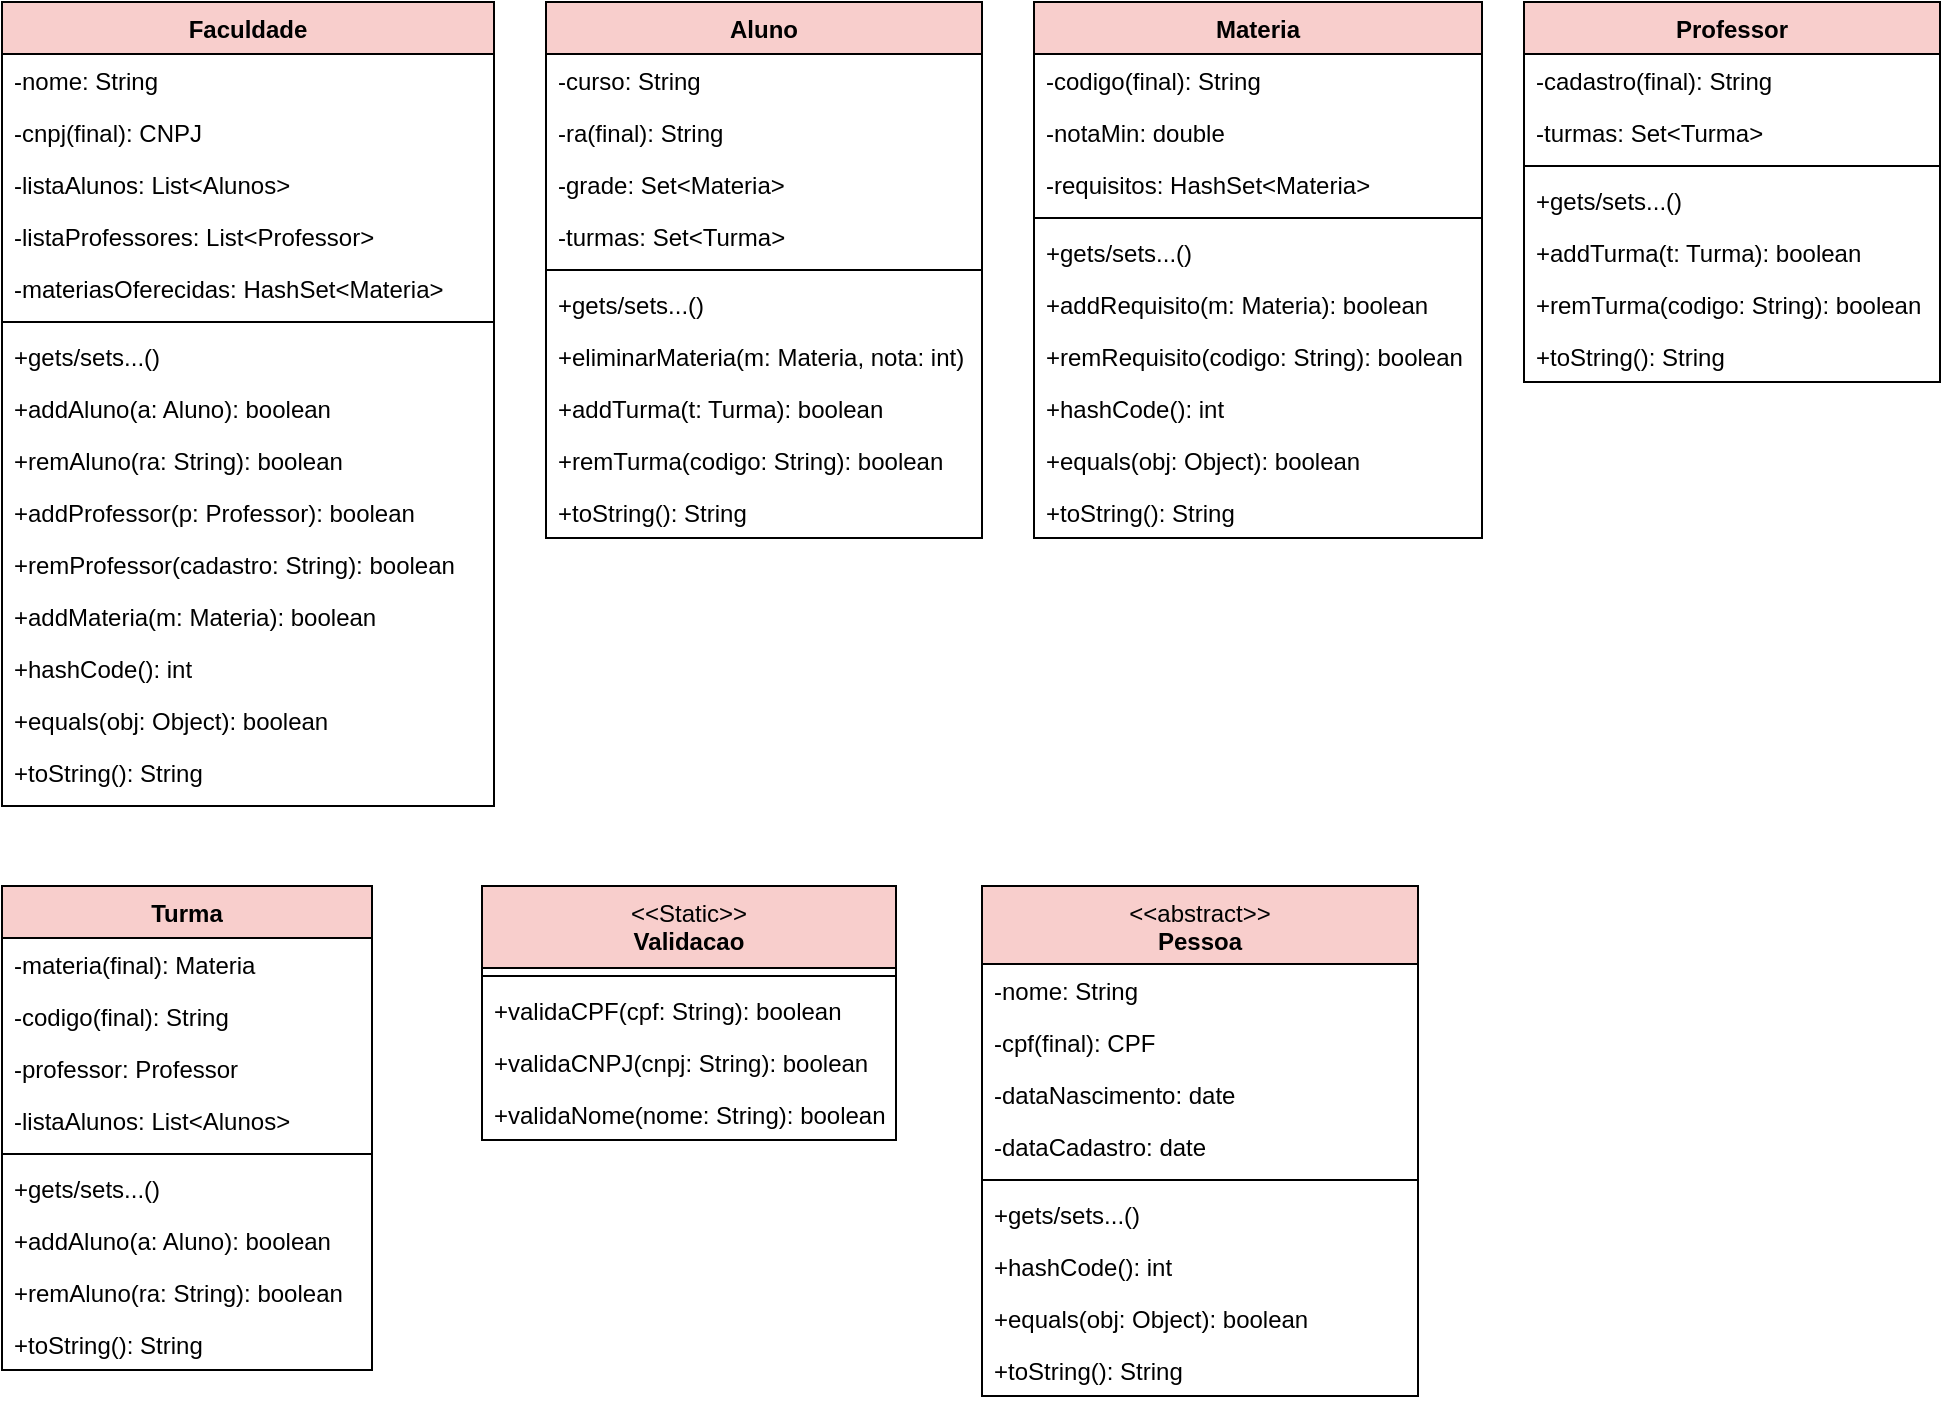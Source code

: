 <mxfile version="21.5.0" type="google">
  <diagram id="C5RBs43oDa-KdzZeNtuy" name="Page-1">
    <mxGraphModel grid="0" page="1" gridSize="10" guides="1" tooltips="1" connect="1" arrows="1" fold="1" pageScale="1" pageWidth="1169" pageHeight="1654" background="#ffffff" math="0" shadow="0">
      <root>
        <mxCell id="WIyWlLk6GJQsqaUBKTNV-0" />
        <mxCell id="WIyWlLk6GJQsqaUBKTNV-1" parent="WIyWlLk6GJQsqaUBKTNV-0" />
        <mxCell id="zkfFHV4jXpPFQw0GAbJ--0" value="Faculdade" style="swimlane;fontStyle=1;align=center;verticalAlign=top;childLayout=stackLayout;horizontal=1;startSize=26;horizontalStack=0;resizeParent=1;resizeLast=0;collapsible=1;marginBottom=0;rounded=0;shadow=0;strokeWidth=1;fillColor=#f8cecc;strokeColor=#000000;" vertex="1" parent="WIyWlLk6GJQsqaUBKTNV-1">
          <mxGeometry x="49" y="79" width="246" height="402" as="geometry">
            <mxRectangle x="220" y="120" width="160" height="26" as="alternateBounds" />
          </mxGeometry>
        </mxCell>
        <mxCell id="zkfFHV4jXpPFQw0GAbJ--1" value="-nome: String" style="text;align=left;verticalAlign=top;spacingLeft=4;spacingRight=4;overflow=hidden;rotatable=0;points=[[0,0.5],[1,0.5]];portConstraint=eastwest;" vertex="1" parent="zkfFHV4jXpPFQw0GAbJ--0">
          <mxGeometry y="26" width="246" height="26" as="geometry" />
        </mxCell>
        <mxCell id="zkfFHV4jXpPFQw0GAbJ--2" value="-cnpj(final): CNPJ" style="text;align=left;verticalAlign=top;spacingLeft=4;spacingRight=4;overflow=hidden;rotatable=0;points=[[0,0.5],[1,0.5]];portConstraint=eastwest;rounded=0;shadow=0;html=0;strokeColor=none;" vertex="1" parent="zkfFHV4jXpPFQw0GAbJ--0">
          <mxGeometry y="52" width="246" height="26" as="geometry" />
        </mxCell>
        <mxCell id="2K3gw-N-_aGc9L_W_P5B-11" value="-listaAlunos: List&amp;lt;Alunos&amp;gt;" style="text;strokeColor=none;fillColor=none;align=left;verticalAlign=top;spacingLeft=4;spacingRight=4;overflow=hidden;rotatable=0;points=[[0,0.5],[1,0.5]];portConstraint=eastwest;whiteSpace=wrap;html=1;" vertex="1" parent="zkfFHV4jXpPFQw0GAbJ--0">
          <mxGeometry y="78" width="246" height="26" as="geometry" />
        </mxCell>
        <mxCell id="2K3gw-N-_aGc9L_W_P5B-12" value="-listaProfessores: List&amp;lt;Professor&amp;gt;" style="text;strokeColor=none;fillColor=none;align=left;verticalAlign=top;spacingLeft=4;spacingRight=4;overflow=hidden;rotatable=0;points=[[0,0.5],[1,0.5]];portConstraint=eastwest;whiteSpace=wrap;html=1;" vertex="1" parent="zkfFHV4jXpPFQw0GAbJ--0">
          <mxGeometry y="104" width="246" height="26" as="geometry" />
        </mxCell>
        <mxCell id="2K3gw-N-_aGc9L_W_P5B-8" value="-materiasOferecidas: HashSet&amp;lt;Materia&amp;gt;" style="text;strokeColor=none;fillColor=none;align=left;verticalAlign=top;spacingLeft=4;spacingRight=4;overflow=hidden;rotatable=0;points=[[0,0.5],[1,0.5]];portConstraint=eastwest;whiteSpace=wrap;html=1;" vertex="1" parent="zkfFHV4jXpPFQw0GAbJ--0">
          <mxGeometry y="130" width="246" height="26" as="geometry" />
        </mxCell>
        <mxCell id="zkfFHV4jXpPFQw0GAbJ--4" value="" style="line;html=1;strokeWidth=1;align=left;verticalAlign=middle;spacingTop=-1;spacingLeft=3;spacingRight=3;rotatable=0;labelPosition=right;points=[];portConstraint=eastwest;" vertex="1" parent="zkfFHV4jXpPFQw0GAbJ--0">
          <mxGeometry y="156" width="246" height="8" as="geometry" />
        </mxCell>
        <mxCell id="2K3gw-N-_aGc9L_W_P5B-9" value="+gets/sets...()" style="text;strokeColor=none;fillColor=none;align=left;verticalAlign=top;spacingLeft=4;spacingRight=4;overflow=hidden;rotatable=0;points=[[0,0.5],[1,0.5]];portConstraint=eastwest;whiteSpace=wrap;html=1;" vertex="1" parent="zkfFHV4jXpPFQw0GAbJ--0">
          <mxGeometry y="164" width="246" height="26" as="geometry" />
        </mxCell>
        <mxCell id="2K3gw-N-_aGc9L_W_P5B-10" value="+addAluno(a: Aluno): boolean" style="text;strokeColor=none;fillColor=none;align=left;verticalAlign=top;spacingLeft=4;spacingRight=4;overflow=hidden;rotatable=0;points=[[0,0.5],[1,0.5]];portConstraint=eastwest;whiteSpace=wrap;html=1;" vertex="1" parent="zkfFHV4jXpPFQw0GAbJ--0">
          <mxGeometry y="190" width="246" height="26" as="geometry" />
        </mxCell>
        <mxCell id="2K3gw-N-_aGc9L_W_P5B-14" value="+remAluno(ra: String): boolean" style="text;strokeColor=none;fillColor=none;align=left;verticalAlign=top;spacingLeft=4;spacingRight=4;overflow=hidden;rotatable=0;points=[[0,0.5],[1,0.5]];portConstraint=eastwest;whiteSpace=wrap;html=1;" vertex="1" parent="zkfFHV4jXpPFQw0GAbJ--0">
          <mxGeometry y="216" width="246" height="26" as="geometry" />
        </mxCell>
        <mxCell id="2K3gw-N-_aGc9L_W_P5B-15" value="+addProfessor(p: Professor): boolean" style="text;strokeColor=none;fillColor=none;align=left;verticalAlign=top;spacingLeft=4;spacingRight=4;overflow=hidden;rotatable=0;points=[[0,0.5],[1,0.5]];portConstraint=eastwest;whiteSpace=wrap;html=1;" vertex="1" parent="zkfFHV4jXpPFQw0GAbJ--0">
          <mxGeometry y="242" width="246" height="26" as="geometry" />
        </mxCell>
        <mxCell id="2K3gw-N-_aGc9L_W_P5B-16" value="+remProfessor(cadastro: String): boolean" style="text;strokeColor=none;fillColor=none;align=left;verticalAlign=top;spacingLeft=4;spacingRight=4;overflow=hidden;rotatable=0;points=[[0,0.5],[1,0.5]];portConstraint=eastwest;whiteSpace=wrap;html=1;" vertex="1" parent="zkfFHV4jXpPFQw0GAbJ--0">
          <mxGeometry y="268" width="246" height="26" as="geometry" />
        </mxCell>
        <mxCell id="2K3gw-N-_aGc9L_W_P5B-17" value="+addMateria(m: Materia): boolean" style="text;strokeColor=none;fillColor=none;align=left;verticalAlign=top;spacingLeft=4;spacingRight=4;overflow=hidden;rotatable=0;points=[[0,0.5],[1,0.5]];portConstraint=eastwest;whiteSpace=wrap;html=1;" vertex="1" parent="zkfFHV4jXpPFQw0GAbJ--0">
          <mxGeometry y="294" width="246" height="26" as="geometry" />
        </mxCell>
        <mxCell id="2K3gw-N-_aGc9L_W_P5B-19" value="+hashCode(): int" style="text;strokeColor=none;fillColor=none;align=left;verticalAlign=top;spacingLeft=4;spacingRight=4;overflow=hidden;rotatable=0;points=[[0,0.5],[1,0.5]];portConstraint=eastwest;whiteSpace=wrap;html=1;" vertex="1" parent="zkfFHV4jXpPFQw0GAbJ--0">
          <mxGeometry y="320" width="246" height="26" as="geometry" />
        </mxCell>
        <mxCell id="2K3gw-N-_aGc9L_W_P5B-20" value="+equals(obj: Object): boolean" style="text;strokeColor=none;fillColor=none;align=left;verticalAlign=top;spacingLeft=4;spacingRight=4;overflow=hidden;rotatable=0;points=[[0,0.5],[1,0.5]];portConstraint=eastwest;whiteSpace=wrap;html=1;" vertex="1" parent="zkfFHV4jXpPFQw0GAbJ--0">
          <mxGeometry y="346" width="246" height="26" as="geometry" />
        </mxCell>
        <mxCell id="2K3gw-N-_aGc9L_W_P5B-18" value="+toString(): String" style="text;strokeColor=none;fillColor=none;align=left;verticalAlign=top;spacingLeft=4;spacingRight=4;overflow=hidden;rotatable=0;points=[[0,0.5],[1,0.5]];portConstraint=eastwest;whiteSpace=wrap;html=1;" vertex="1" parent="zkfFHV4jXpPFQw0GAbJ--0">
          <mxGeometry y="372" width="246" height="26" as="geometry" />
        </mxCell>
        <mxCell id="2K3gw-N-_aGc9L_W_P5B-2" value="Aluno" style="swimlane;fontStyle=1;align=center;verticalAlign=top;childLayout=stackLayout;horizontal=1;startSize=26;horizontalStack=0;resizeParent=1;resizeParentMax=0;resizeLast=0;collapsible=1;marginBottom=0;whiteSpace=wrap;html=1;fillColor=#f8cecc;strokeColor=#000000;" vertex="1" parent="WIyWlLk6GJQsqaUBKTNV-1">
          <mxGeometry x="321" y="79" width="218" height="268" as="geometry" />
        </mxCell>
        <mxCell id="2K3gw-N-_aGc9L_W_P5B-3" value="-curso: String" style="text;strokeColor=none;fillColor=none;align=left;verticalAlign=top;spacingLeft=4;spacingRight=4;overflow=hidden;rotatable=0;points=[[0,0.5],[1,0.5]];portConstraint=eastwest;whiteSpace=wrap;html=1;" vertex="1" parent="2K3gw-N-_aGc9L_W_P5B-2">
          <mxGeometry y="26" width="218" height="26" as="geometry" />
        </mxCell>
        <mxCell id="2K3gw-N-_aGc9L_W_P5B-27" value="-ra(final): String" style="text;strokeColor=none;fillColor=none;align=left;verticalAlign=top;spacingLeft=4;spacingRight=4;overflow=hidden;rotatable=0;points=[[0,0.5],[1,0.5]];portConstraint=eastwest;whiteSpace=wrap;html=1;" vertex="1" parent="2K3gw-N-_aGc9L_W_P5B-2">
          <mxGeometry y="52" width="218" height="26" as="geometry" />
        </mxCell>
        <mxCell id="2K3gw-N-_aGc9L_W_P5B-26" value="-grade: Set&amp;lt;Materia&amp;gt;" style="text;strokeColor=none;fillColor=none;align=left;verticalAlign=top;spacingLeft=4;spacingRight=4;overflow=hidden;rotatable=0;points=[[0,0.5],[1,0.5]];portConstraint=eastwest;whiteSpace=wrap;html=1;" vertex="1" parent="2K3gw-N-_aGc9L_W_P5B-2">
          <mxGeometry y="78" width="218" height="26" as="geometry" />
        </mxCell>
        <mxCell id="2K3gw-N-_aGc9L_W_P5B-25" value="-turmas: Set&amp;lt;Turma&amp;gt;" style="text;strokeColor=none;fillColor=none;align=left;verticalAlign=top;spacingLeft=4;spacingRight=4;overflow=hidden;rotatable=0;points=[[0,0.5],[1,0.5]];portConstraint=eastwest;whiteSpace=wrap;html=1;" vertex="1" parent="2K3gw-N-_aGc9L_W_P5B-2">
          <mxGeometry y="104" width="218" height="26" as="geometry" />
        </mxCell>
        <mxCell id="2K3gw-N-_aGc9L_W_P5B-4" value="" style="line;strokeWidth=1;fillColor=none;align=left;verticalAlign=middle;spacingTop=-1;spacingLeft=3;spacingRight=3;rotatable=0;labelPosition=right;points=[];portConstraint=eastwest;strokeColor=inherit;" vertex="1" parent="2K3gw-N-_aGc9L_W_P5B-2">
          <mxGeometry y="130" width="218" height="8" as="geometry" />
        </mxCell>
        <mxCell id="2K3gw-N-_aGc9L_W_P5B-28" value="+gets/sets...()" style="text;strokeColor=none;fillColor=none;align=left;verticalAlign=top;spacingLeft=4;spacingRight=4;overflow=hidden;rotatable=0;points=[[0,0.5],[1,0.5]];portConstraint=eastwest;whiteSpace=wrap;html=1;" vertex="1" parent="2K3gw-N-_aGc9L_W_P5B-2">
          <mxGeometry y="138" width="218" height="26" as="geometry" />
        </mxCell>
        <mxCell id="2K3gw-N-_aGc9L_W_P5B-30" value="+eliminarMateria(m: Materia, nota: int)" style="text;strokeColor=none;fillColor=none;align=left;verticalAlign=top;spacingLeft=4;spacingRight=4;overflow=hidden;rotatable=0;points=[[0,0.5],[1,0.5]];portConstraint=eastwest;whiteSpace=wrap;html=1;" vertex="1" parent="2K3gw-N-_aGc9L_W_P5B-2">
          <mxGeometry y="164" width="218" height="26" as="geometry" />
        </mxCell>
        <mxCell id="2K3gw-N-_aGc9L_W_P5B-29" value="+addTurma(t: Turma): boolean" style="text;strokeColor=none;fillColor=none;align=left;verticalAlign=top;spacingLeft=4;spacingRight=4;overflow=hidden;rotatable=0;points=[[0,0.5],[1,0.5]];portConstraint=eastwest;whiteSpace=wrap;html=1;" vertex="1" parent="2K3gw-N-_aGc9L_W_P5B-2">
          <mxGeometry y="190" width="218" height="26" as="geometry" />
        </mxCell>
        <mxCell id="2K3gw-N-_aGc9L_W_P5B-5" value="+remTurma(codigo: String): boolean" style="text;strokeColor=none;fillColor=none;align=left;verticalAlign=top;spacingLeft=4;spacingRight=4;overflow=hidden;rotatable=0;points=[[0,0.5],[1,0.5]];portConstraint=eastwest;whiteSpace=wrap;html=1;" vertex="1" parent="2K3gw-N-_aGc9L_W_P5B-2">
          <mxGeometry y="216" width="218" height="26" as="geometry" />
        </mxCell>
        <mxCell id="2K3gw-N-_aGc9L_W_P5B-31" value="+toString(): String" style="text;strokeColor=none;fillColor=none;align=left;verticalAlign=top;spacingLeft=4;spacingRight=4;overflow=hidden;rotatable=0;points=[[0,0.5],[1,0.5]];portConstraint=eastwest;whiteSpace=wrap;html=1;" vertex="1" parent="2K3gw-N-_aGc9L_W_P5B-2">
          <mxGeometry y="242" width="218" height="26" as="geometry" />
        </mxCell>
        <mxCell id="2K3gw-N-_aGc9L_W_P5B-32" value="Materia" style="swimlane;fontStyle=1;align=center;verticalAlign=top;childLayout=stackLayout;horizontal=1;startSize=26;horizontalStack=0;resizeParent=1;resizeParentMax=0;resizeLast=0;collapsible=1;marginBottom=0;whiteSpace=wrap;html=1;fillColor=#f8cecc;strokeColor=#000000;" vertex="1" parent="WIyWlLk6GJQsqaUBKTNV-1">
          <mxGeometry x="565" y="79" width="224" height="268" as="geometry" />
        </mxCell>
        <mxCell id="2K3gw-N-_aGc9L_W_P5B-33" value="-codigo(final): String" style="text;strokeColor=none;fillColor=none;align=left;verticalAlign=top;spacingLeft=4;spacingRight=4;overflow=hidden;rotatable=0;points=[[0,0.5],[1,0.5]];portConstraint=eastwest;whiteSpace=wrap;html=1;" vertex="1" parent="2K3gw-N-_aGc9L_W_P5B-32">
          <mxGeometry y="26" width="224" height="26" as="geometry" />
        </mxCell>
        <mxCell id="2K3gw-N-_aGc9L_W_P5B-34" value="-notaMin: double" style="text;strokeColor=none;fillColor=none;align=left;verticalAlign=top;spacingLeft=4;spacingRight=4;overflow=hidden;rotatable=0;points=[[0,0.5],[1,0.5]];portConstraint=eastwest;whiteSpace=wrap;html=1;" vertex="1" parent="2K3gw-N-_aGc9L_W_P5B-32">
          <mxGeometry y="52" width="224" height="26" as="geometry" />
        </mxCell>
        <mxCell id="2K3gw-N-_aGc9L_W_P5B-35" value="-requisitos: HashSet&amp;lt;Materia&amp;gt;" style="text;strokeColor=none;fillColor=none;align=left;verticalAlign=top;spacingLeft=4;spacingRight=4;overflow=hidden;rotatable=0;points=[[0,0.5],[1,0.5]];portConstraint=eastwest;whiteSpace=wrap;html=1;" vertex="1" parent="2K3gw-N-_aGc9L_W_P5B-32">
          <mxGeometry y="78" width="224" height="26" as="geometry" />
        </mxCell>
        <mxCell id="2K3gw-N-_aGc9L_W_P5B-37" value="" style="line;strokeWidth=1;fillColor=none;align=left;verticalAlign=middle;spacingTop=-1;spacingLeft=3;spacingRight=3;rotatable=0;labelPosition=right;points=[];portConstraint=eastwest;strokeColor=inherit;" vertex="1" parent="2K3gw-N-_aGc9L_W_P5B-32">
          <mxGeometry y="104" width="224" height="8" as="geometry" />
        </mxCell>
        <mxCell id="2K3gw-N-_aGc9L_W_P5B-38" value="+gets/sets...()" style="text;strokeColor=none;fillColor=none;align=left;verticalAlign=top;spacingLeft=4;spacingRight=4;overflow=hidden;rotatable=0;points=[[0,0.5],[1,0.5]];portConstraint=eastwest;whiteSpace=wrap;html=1;" vertex="1" parent="2K3gw-N-_aGc9L_W_P5B-32">
          <mxGeometry y="112" width="224" height="26" as="geometry" />
        </mxCell>
        <mxCell id="2K3gw-N-_aGc9L_W_P5B-88" value="+addRequisito(m: Materia): boolean" style="text;strokeColor=none;fillColor=none;align=left;verticalAlign=top;spacingLeft=4;spacingRight=4;overflow=hidden;rotatable=0;points=[[0,0.5],[1,0.5]];portConstraint=eastwest;whiteSpace=wrap;html=1;" vertex="1" parent="2K3gw-N-_aGc9L_W_P5B-32">
          <mxGeometry y="138" width="224" height="26" as="geometry" />
        </mxCell>
        <mxCell id="2K3gw-N-_aGc9L_W_P5B-89" value="+remRequisito(codigo: String): boolean" style="text;strokeColor=none;fillColor=none;align=left;verticalAlign=top;spacingLeft=4;spacingRight=4;overflow=hidden;rotatable=0;points=[[0,0.5],[1,0.5]];portConstraint=eastwest;whiteSpace=wrap;html=1;" vertex="1" parent="2K3gw-N-_aGc9L_W_P5B-32">
          <mxGeometry y="164" width="224" height="26" as="geometry" />
        </mxCell>
        <mxCell id="2K3gw-N-_aGc9L_W_P5B-39" value="+hashCode(): int" style="text;strokeColor=none;fillColor=none;align=left;verticalAlign=top;spacingLeft=4;spacingRight=4;overflow=hidden;rotatable=0;points=[[0,0.5],[1,0.5]];portConstraint=eastwest;whiteSpace=wrap;html=1;" vertex="1" parent="2K3gw-N-_aGc9L_W_P5B-32">
          <mxGeometry y="190" width="224" height="26" as="geometry" />
        </mxCell>
        <mxCell id="2K3gw-N-_aGc9L_W_P5B-40" value="+equals(obj: Object): boolean" style="text;strokeColor=none;fillColor=none;align=left;verticalAlign=top;spacingLeft=4;spacingRight=4;overflow=hidden;rotatable=0;points=[[0,0.5],[1,0.5]];portConstraint=eastwest;whiteSpace=wrap;html=1;" vertex="1" parent="2K3gw-N-_aGc9L_W_P5B-32">
          <mxGeometry y="216" width="224" height="26" as="geometry" />
        </mxCell>
        <mxCell id="2K3gw-N-_aGc9L_W_P5B-42" value="+toString(): String" style="text;strokeColor=none;fillColor=none;align=left;verticalAlign=top;spacingLeft=4;spacingRight=4;overflow=hidden;rotatable=0;points=[[0,0.5],[1,0.5]];portConstraint=eastwest;whiteSpace=wrap;html=1;" vertex="1" parent="2K3gw-N-_aGc9L_W_P5B-32">
          <mxGeometry y="242" width="224" height="26" as="geometry" />
        </mxCell>
        <mxCell id="2K3gw-N-_aGc9L_W_P5B-44" value="Professor" style="swimlane;fontStyle=1;align=center;verticalAlign=top;childLayout=stackLayout;horizontal=1;startSize=26;horizontalStack=0;resizeParent=1;resizeParentMax=0;resizeLast=0;collapsible=1;marginBottom=0;whiteSpace=wrap;html=1;fillColor=#f8cecc;strokeColor=#000000;" vertex="1" parent="WIyWlLk6GJQsqaUBKTNV-1">
          <mxGeometry x="810" y="79" width="208" height="190" as="geometry" />
        </mxCell>
        <mxCell id="2K3gw-N-_aGc9L_W_P5B-46" value="-cadastro(final): String" style="text;strokeColor=none;fillColor=none;align=left;verticalAlign=top;spacingLeft=4;spacingRight=4;overflow=hidden;rotatable=0;points=[[0,0.5],[1,0.5]];portConstraint=eastwest;whiteSpace=wrap;html=1;" vertex="1" parent="2K3gw-N-_aGc9L_W_P5B-44">
          <mxGeometry y="26" width="208" height="26" as="geometry" />
        </mxCell>
        <mxCell id="2K3gw-N-_aGc9L_W_P5B-48" value="-turmas: Set&amp;lt;Turma&amp;gt;" style="text;strokeColor=none;fillColor=none;align=left;verticalAlign=top;spacingLeft=4;spacingRight=4;overflow=hidden;rotatable=0;points=[[0,0.5],[1,0.5]];portConstraint=eastwest;whiteSpace=wrap;html=1;" vertex="1" parent="2K3gw-N-_aGc9L_W_P5B-44">
          <mxGeometry y="52" width="208" height="26" as="geometry" />
        </mxCell>
        <mxCell id="2K3gw-N-_aGc9L_W_P5B-49" value="" style="line;strokeWidth=1;fillColor=none;align=left;verticalAlign=middle;spacingTop=-1;spacingLeft=3;spacingRight=3;rotatable=0;labelPosition=right;points=[];portConstraint=eastwest;strokeColor=inherit;" vertex="1" parent="2K3gw-N-_aGc9L_W_P5B-44">
          <mxGeometry y="78" width="208" height="8" as="geometry" />
        </mxCell>
        <mxCell id="2K3gw-N-_aGc9L_W_P5B-50" value="+gets/sets...()" style="text;strokeColor=none;fillColor=none;align=left;verticalAlign=top;spacingLeft=4;spacingRight=4;overflow=hidden;rotatable=0;points=[[0,0.5],[1,0.5]];portConstraint=eastwest;whiteSpace=wrap;html=1;" vertex="1" parent="2K3gw-N-_aGc9L_W_P5B-44">
          <mxGeometry y="86" width="208" height="26" as="geometry" />
        </mxCell>
        <mxCell id="2K3gw-N-_aGc9L_W_P5B-52" value="+addTurma(t: Turma): boolean" style="text;strokeColor=none;fillColor=none;align=left;verticalAlign=top;spacingLeft=4;spacingRight=4;overflow=hidden;rotatable=0;points=[[0,0.5],[1,0.5]];portConstraint=eastwest;whiteSpace=wrap;html=1;" vertex="1" parent="2K3gw-N-_aGc9L_W_P5B-44">
          <mxGeometry y="112" width="208" height="26" as="geometry" />
        </mxCell>
        <mxCell id="2K3gw-N-_aGc9L_W_P5B-53" value="+remTurma(codigo: String): boolean" style="text;strokeColor=none;fillColor=none;align=left;verticalAlign=top;spacingLeft=4;spacingRight=4;overflow=hidden;rotatable=0;points=[[0,0.5],[1,0.5]];portConstraint=eastwest;whiteSpace=wrap;html=1;" vertex="1" parent="2K3gw-N-_aGc9L_W_P5B-44">
          <mxGeometry y="138" width="208" height="26" as="geometry" />
        </mxCell>
        <mxCell id="2K3gw-N-_aGc9L_W_P5B-54" value="+toString(): String" style="text;strokeColor=none;fillColor=none;align=left;verticalAlign=top;spacingLeft=4;spacingRight=4;overflow=hidden;rotatable=0;points=[[0,0.5],[1,0.5]];portConstraint=eastwest;whiteSpace=wrap;html=1;" vertex="1" parent="2K3gw-N-_aGc9L_W_P5B-44">
          <mxGeometry y="164" width="208" height="26" as="geometry" />
        </mxCell>
        <mxCell id="2K3gw-N-_aGc9L_W_P5B-55" value="Turma" style="swimlane;fontStyle=1;align=center;verticalAlign=top;childLayout=stackLayout;horizontal=1;startSize=26;horizontalStack=0;resizeParent=1;resizeParentMax=0;resizeLast=0;collapsible=1;marginBottom=0;whiteSpace=wrap;html=1;fillColor=#f8cecc;strokeColor=#000000;" vertex="1" parent="WIyWlLk6GJQsqaUBKTNV-1">
          <mxGeometry x="49" y="521" width="185" height="242" as="geometry" />
        </mxCell>
        <mxCell id="2K3gw-N-_aGc9L_W_P5B-57" value="-materia(final): Materia" style="text;strokeColor=none;fillColor=none;align=left;verticalAlign=top;spacingLeft=4;spacingRight=4;overflow=hidden;rotatable=0;points=[[0,0.5],[1,0.5]];portConstraint=eastwest;whiteSpace=wrap;html=1;" vertex="1" parent="2K3gw-N-_aGc9L_W_P5B-55">
          <mxGeometry y="26" width="185" height="26" as="geometry" />
        </mxCell>
        <mxCell id="2K3gw-N-_aGc9L_W_P5B-56" value="-codigo(final): String" style="text;strokeColor=none;fillColor=none;align=left;verticalAlign=top;spacingLeft=4;spacingRight=4;overflow=hidden;rotatable=0;points=[[0,0.5],[1,0.5]];portConstraint=eastwest;whiteSpace=wrap;html=1;" vertex="1" parent="2K3gw-N-_aGc9L_W_P5B-55">
          <mxGeometry y="52" width="185" height="26" as="geometry" />
        </mxCell>
        <mxCell id="2K3gw-N-_aGc9L_W_P5B-59" value="-professor: Professor" style="text;strokeColor=none;fillColor=none;align=left;verticalAlign=top;spacingLeft=4;spacingRight=4;overflow=hidden;rotatable=0;points=[[0,0.5],[1,0.5]];portConstraint=eastwest;whiteSpace=wrap;html=1;" vertex="1" parent="2K3gw-N-_aGc9L_W_P5B-55">
          <mxGeometry y="78" width="185" height="26" as="geometry" />
        </mxCell>
        <mxCell id="2K3gw-N-_aGc9L_W_P5B-58" value="-listaAlunos: List&amp;lt;Alunos&amp;gt;" style="text;strokeColor=none;fillColor=none;align=left;verticalAlign=top;spacingLeft=4;spacingRight=4;overflow=hidden;rotatable=0;points=[[0,0.5],[1,0.5]];portConstraint=eastwest;whiteSpace=wrap;html=1;" vertex="1" parent="2K3gw-N-_aGc9L_W_P5B-55">
          <mxGeometry y="104" width="185" height="26" as="geometry" />
        </mxCell>
        <mxCell id="2K3gw-N-_aGc9L_W_P5B-60" value="" style="line;strokeWidth=1;fillColor=none;align=left;verticalAlign=middle;spacingTop=-1;spacingLeft=3;spacingRight=3;rotatable=0;labelPosition=right;points=[];portConstraint=eastwest;strokeColor=inherit;" vertex="1" parent="2K3gw-N-_aGc9L_W_P5B-55">
          <mxGeometry y="130" width="185" height="8" as="geometry" />
        </mxCell>
        <mxCell id="2K3gw-N-_aGc9L_W_P5B-61" value="+gets/sets...()" style="text;strokeColor=none;fillColor=none;align=left;verticalAlign=top;spacingLeft=4;spacingRight=4;overflow=hidden;rotatable=0;points=[[0,0.5],[1,0.5]];portConstraint=eastwest;whiteSpace=wrap;html=1;" vertex="1" parent="2K3gw-N-_aGc9L_W_P5B-55">
          <mxGeometry y="138" width="185" height="26" as="geometry" />
        </mxCell>
        <mxCell id="2K3gw-N-_aGc9L_W_P5B-62" value="+addAluno(a: Aluno): boolean" style="text;strokeColor=none;fillColor=none;align=left;verticalAlign=top;spacingLeft=4;spacingRight=4;overflow=hidden;rotatable=0;points=[[0,0.5],[1,0.5]];portConstraint=eastwest;whiteSpace=wrap;html=1;" vertex="1" parent="2K3gw-N-_aGc9L_W_P5B-55">
          <mxGeometry y="164" width="185" height="26" as="geometry" />
        </mxCell>
        <mxCell id="2K3gw-N-_aGc9L_W_P5B-63" value="+remAluno(ra: String): boolean" style="text;strokeColor=none;fillColor=none;align=left;verticalAlign=top;spacingLeft=4;spacingRight=4;overflow=hidden;rotatable=0;points=[[0,0.5],[1,0.5]];portConstraint=eastwest;whiteSpace=wrap;html=1;" vertex="1" parent="2K3gw-N-_aGc9L_W_P5B-55">
          <mxGeometry y="190" width="185" height="26" as="geometry" />
        </mxCell>
        <mxCell id="2K3gw-N-_aGc9L_W_P5B-65" value="+toString(): String" style="text;strokeColor=none;fillColor=none;align=left;verticalAlign=top;spacingLeft=4;spacingRight=4;overflow=hidden;rotatable=0;points=[[0,0.5],[1,0.5]];portConstraint=eastwest;whiteSpace=wrap;html=1;" vertex="1" parent="2K3gw-N-_aGc9L_W_P5B-55">
          <mxGeometry y="216" width="185" height="26" as="geometry" />
        </mxCell>
        <mxCell id="2K3gw-N-_aGc9L_W_P5B-66" value="&lt;span style=&quot;font-weight: normal;&quot;&gt;&amp;lt;&amp;lt;Static&amp;gt;&amp;gt;&lt;/span&gt;&lt;br&gt;Validacao" style="swimlane;fontStyle=1;align=center;verticalAlign=top;childLayout=stackLayout;horizontal=1;startSize=41;horizontalStack=0;resizeParent=1;resizeParentMax=0;resizeLast=0;collapsible=1;marginBottom=0;whiteSpace=wrap;html=1;fillColor=#f8cecc;strokeColor=#000000;fillStyle=solid;" vertex="1" parent="WIyWlLk6GJQsqaUBKTNV-1">
          <mxGeometry x="289" y="521" width="207" height="127" as="geometry" />
        </mxCell>
        <mxCell id="2K3gw-N-_aGc9L_W_P5B-71" value="" style="line;strokeWidth=1;fillColor=none;align=left;verticalAlign=middle;spacingTop=-1;spacingLeft=3;spacingRight=3;rotatable=0;labelPosition=right;points=[];portConstraint=eastwest;strokeColor=inherit;" vertex="1" parent="2K3gw-N-_aGc9L_W_P5B-66">
          <mxGeometry y="41" width="207" height="8" as="geometry" />
        </mxCell>
        <mxCell id="2K3gw-N-_aGc9L_W_P5B-73" value="+validaCPF(cpf: String): boolean" style="text;strokeColor=none;fillColor=none;align=left;verticalAlign=top;spacingLeft=4;spacingRight=4;overflow=hidden;rotatable=0;points=[[0,0.5],[1,0.5]];portConstraint=eastwest;whiteSpace=wrap;html=1;" vertex="1" parent="2K3gw-N-_aGc9L_W_P5B-66">
          <mxGeometry y="49" width="207" height="26" as="geometry" />
        </mxCell>
        <mxCell id="2K3gw-N-_aGc9L_W_P5B-74" value="+validaCNPJ(cnpj: String): boolean" style="text;strokeColor=none;fillColor=none;align=left;verticalAlign=top;spacingLeft=4;spacingRight=4;overflow=hidden;rotatable=0;points=[[0,0.5],[1,0.5]];portConstraint=eastwest;whiteSpace=wrap;html=1;" vertex="1" parent="2K3gw-N-_aGc9L_W_P5B-66">
          <mxGeometry y="75" width="207" height="26" as="geometry" />
        </mxCell>
        <mxCell id="2K3gw-N-_aGc9L_W_P5B-75" value="+validaNome(nome: String): boolean" style="text;strokeColor=none;fillColor=none;align=left;verticalAlign=top;spacingLeft=4;spacingRight=4;overflow=hidden;rotatable=0;points=[[0,0.5],[1,0.5]];portConstraint=eastwest;whiteSpace=wrap;html=1;" vertex="1" parent="2K3gw-N-_aGc9L_W_P5B-66">
          <mxGeometry y="101" width="207" height="26" as="geometry" />
        </mxCell>
        <mxCell id="2K3gw-N-_aGc9L_W_P5B-77" value="&lt;span style=&quot;font-weight: normal;&quot;&gt;&amp;lt;&amp;lt;abstract&amp;gt;&amp;gt;&lt;/span&gt;&lt;br&gt;Pessoa" style="swimlane;fontStyle=1;align=center;verticalAlign=top;childLayout=stackLayout;horizontal=1;startSize=39;horizontalStack=0;resizeParent=1;resizeParentMax=0;resizeLast=0;collapsible=1;marginBottom=0;whiteSpace=wrap;html=1;fillColor=#f8cecc;strokeColor=#000000;" vertex="1" parent="WIyWlLk6GJQsqaUBKTNV-1">
          <mxGeometry x="539" y="521" width="218" height="255" as="geometry" />
        </mxCell>
        <mxCell id="2K3gw-N-_aGc9L_W_P5B-78" value="-nome: String" style="text;strokeColor=none;fillColor=none;align=left;verticalAlign=top;spacingLeft=4;spacingRight=4;overflow=hidden;rotatable=0;points=[[0,0.5],[1,0.5]];portConstraint=eastwest;whiteSpace=wrap;html=1;" vertex="1" parent="2K3gw-N-_aGc9L_W_P5B-77">
          <mxGeometry y="39" width="218" height="26" as="geometry" />
        </mxCell>
        <mxCell id="2K3gw-N-_aGc9L_W_P5B-79" value="-cpf(final): CPF" style="text;strokeColor=none;fillColor=none;align=left;verticalAlign=top;spacingLeft=4;spacingRight=4;overflow=hidden;rotatable=0;points=[[0,0.5],[1,0.5]];portConstraint=eastwest;whiteSpace=wrap;html=1;" vertex="1" parent="2K3gw-N-_aGc9L_W_P5B-77">
          <mxGeometry y="65" width="218" height="26" as="geometry" />
        </mxCell>
        <mxCell id="2K3gw-N-_aGc9L_W_P5B-80" value="-dataNascimento: date" style="text;strokeColor=none;fillColor=none;align=left;verticalAlign=top;spacingLeft=4;spacingRight=4;overflow=hidden;rotatable=0;points=[[0,0.5],[1,0.5]];portConstraint=eastwest;whiteSpace=wrap;html=1;" vertex="1" parent="2K3gw-N-_aGc9L_W_P5B-77">
          <mxGeometry y="91" width="218" height="26" as="geometry" />
        </mxCell>
        <mxCell id="2K3gw-N-_aGc9L_W_P5B-81" value="-dataCadastro: date" style="text;strokeColor=none;fillColor=none;align=left;verticalAlign=top;spacingLeft=4;spacingRight=4;overflow=hidden;rotatable=0;points=[[0,0.5],[1,0.5]];portConstraint=eastwest;whiteSpace=wrap;html=1;" vertex="1" parent="2K3gw-N-_aGc9L_W_P5B-77">
          <mxGeometry y="117" width="218" height="26" as="geometry" />
        </mxCell>
        <mxCell id="2K3gw-N-_aGc9L_W_P5B-82" value="" style="line;strokeWidth=1;fillColor=none;align=left;verticalAlign=middle;spacingTop=-1;spacingLeft=3;spacingRight=3;rotatable=0;labelPosition=right;points=[];portConstraint=eastwest;strokeColor=inherit;" vertex="1" parent="2K3gw-N-_aGc9L_W_P5B-77">
          <mxGeometry y="143" width="218" height="8" as="geometry" />
        </mxCell>
        <mxCell id="2K3gw-N-_aGc9L_W_P5B-83" value="+gets/sets...()" style="text;strokeColor=none;fillColor=none;align=left;verticalAlign=top;spacingLeft=4;spacingRight=4;overflow=hidden;rotatable=0;points=[[0,0.5],[1,0.5]];portConstraint=eastwest;whiteSpace=wrap;html=1;" vertex="1" parent="2K3gw-N-_aGc9L_W_P5B-77">
          <mxGeometry y="151" width="218" height="26" as="geometry" />
        </mxCell>
        <mxCell id="2K3gw-N-_aGc9L_W_P5B-85" value="+hashCode(): int" style="text;strokeColor=none;fillColor=none;align=left;verticalAlign=top;spacingLeft=4;spacingRight=4;overflow=hidden;rotatable=0;points=[[0,0.5],[1,0.5]];portConstraint=eastwest;whiteSpace=wrap;html=1;" vertex="1" parent="2K3gw-N-_aGc9L_W_P5B-77">
          <mxGeometry y="177" width="218" height="26" as="geometry" />
        </mxCell>
        <mxCell id="2K3gw-N-_aGc9L_W_P5B-86" value="+equals(obj: Object): boolean" style="text;strokeColor=none;fillColor=none;align=left;verticalAlign=top;spacingLeft=4;spacingRight=4;overflow=hidden;rotatable=0;points=[[0,0.5],[1,0.5]];portConstraint=eastwest;whiteSpace=wrap;html=1;" vertex="1" parent="2K3gw-N-_aGc9L_W_P5B-77">
          <mxGeometry y="203" width="218" height="26" as="geometry" />
        </mxCell>
        <mxCell id="2K3gw-N-_aGc9L_W_P5B-87" value="+toString(): String" style="text;strokeColor=none;fillColor=none;align=left;verticalAlign=top;spacingLeft=4;spacingRight=4;overflow=hidden;rotatable=0;points=[[0,0.5],[1,0.5]];portConstraint=eastwest;whiteSpace=wrap;html=1;" vertex="1" parent="2K3gw-N-_aGc9L_W_P5B-77">
          <mxGeometry y="229" width="218" height="26" as="geometry" />
        </mxCell>
      </root>
    </mxGraphModel>
  </diagram>
</mxfile>
